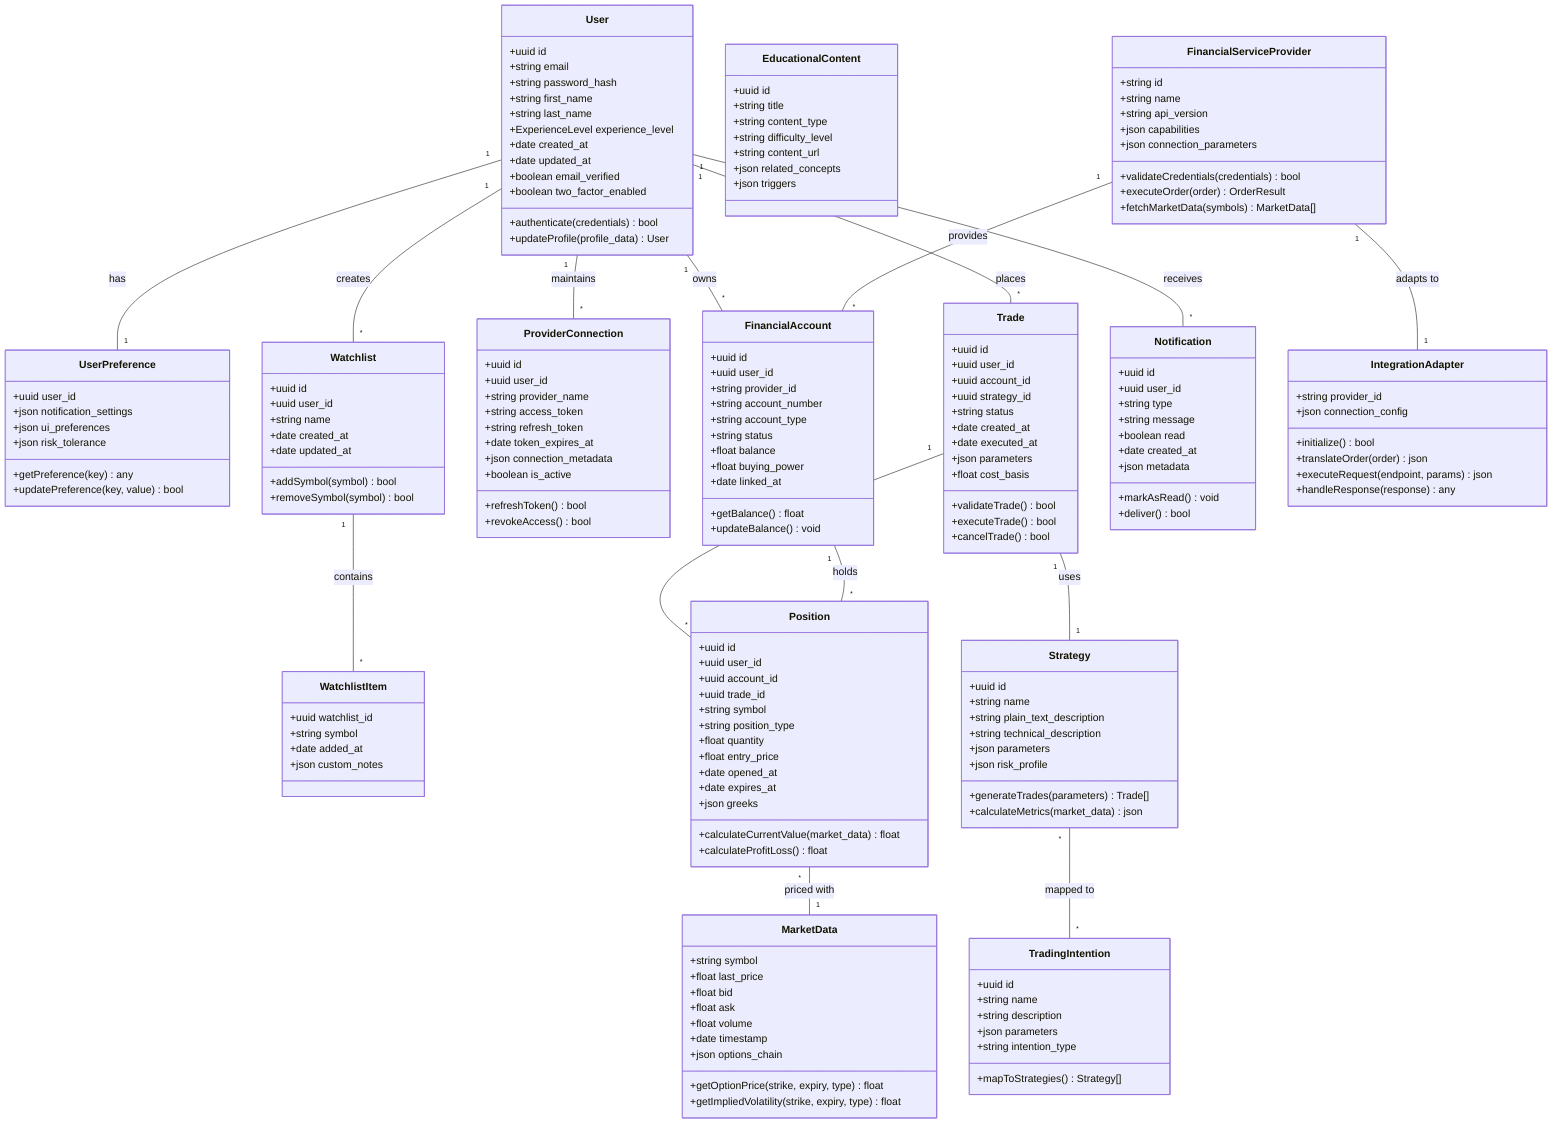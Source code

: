 classDiagram
    class User {
        +uuid id
        +string email
        +string password_hash
        +string first_name
        +string last_name
        +ExperienceLevel experience_level
        +date created_at
        +date updated_at
        +boolean email_verified
        +boolean two_factor_enabled
        +authenticate(credentials) bool
        +updateProfile(profile_data) User
    }

    class UserPreference {
        +uuid user_id
        +json notification_settings
        +json ui_preferences
        +json risk_tolerance
        +getPreference(key) any
        +updatePreference(key, value) bool
    }

    class FinancialAccount {
        +uuid id
        +uuid user_id
        +string provider_id
        +string account_number
        +string account_type
        +string status
        +float balance
        +float buying_power
        +date linked_at
        +getBalance() float
        +updateBalance() void
    }

    class ProviderConnection {
        +uuid id
        +uuid user_id
        +string provider_name
        +string access_token
        +string refresh_token
        +date token_expires_at
        +json connection_metadata
        +boolean is_active
        +refreshToken() bool
        +revokeAccess() bool
    }

    class Watchlist {
        +uuid id
        +uuid user_id
        +string name
        +date created_at
        +date updated_at
        +addSymbol(symbol) bool
        +removeSymbol(symbol) bool
    }

    class WatchlistItem {
        +uuid watchlist_id
        +string symbol
        +date added_at
        +json custom_notes
    }

    class TradingIntention {
        +uuid id
        +string name
        +string description
        +json parameters
        +string intention_type
        +mapToStrategies() Strategy[]
    }

    class Strategy {
        +uuid id
        +string name
        +string plain_text_description
        +string technical_description
        +json parameters
        +json risk_profile
        +generateTrades(parameters) Trade[]
        +calculateMetrics(market_data) json
    }

    class Trade {
        +uuid id
        +uuid user_id
        +uuid account_id
        +uuid strategy_id
        +string status
        +date created_at
        +date executed_at
        +json parameters
        +float cost_basis
        +validateTrade() bool
        +executeTrade() bool
        +cancelTrade() bool
    }

    class Position {
        +uuid id
        +uuid user_id
        +uuid account_id
        +uuid trade_id
        +string symbol
        +string position_type
        +float quantity
        +float entry_price
        +date opened_at
        +date expires_at
        +json greeks
        +calculateCurrentValue(market_data) float
        +calculateProfitLoss() float
    }

    class MarketData {
        +string symbol
        +float last_price
        +float bid
        +float ask
        +float volume
        +date timestamp
        +json options_chain
        +getOptionPrice(strike, expiry, type) float
        +getImpliedVolatility(strike, expiry, type) float
    }

    class EducationalContent {
        +uuid id
        +string title
        +string content_type
        +string difficulty_level
        +string content_url
        +json related_concepts
        +json triggers
    }

    class Notification {
        +uuid id
        +uuid user_id
        +string type
        +string message
        +boolean read
        +date created_at
        +json metadata
        +markAsRead() void
        +deliver() bool
    }

    class FinancialServiceProvider {
        +string id
        +string name
        +string api_version
        +json capabilities
        +json connection_parameters
        +validateCredentials(credentials) bool
        +executeOrder(order) OrderResult
        +fetchMarketData(symbols) MarketData[]
    }

    class IntegrationAdapter {
        +string provider_id
        +json connection_config
        +initialize() bool
        +translateOrder(order) json
        +executeRequest(endpoint, params) json
        +handleResponse(response) any
    }

    User "1" -- "1" UserPreference: has
    User "1" -- "*" FinancialAccount: owns
    User "1" -- "*" ProviderConnection: maintains
    User "1" -- "*" Watchlist: creates
    Watchlist "1" -- "*" WatchlistItem: contains
    User "1" -- "*" Trade: places
    Trade "1" -- "1" Strategy: uses
    Trade "1" -- "*" Position: creates
    Strategy "*" -- "*" TradingIntention: mapped to
    FinancialAccount "1" -- "*" Position: holds
    Position "*" -- "1" MarketData: priced with
    User "1" -- "*" Notification: receives
    FinancialServiceProvider "1" -- "*" FinancialAccount: provides
    FinancialServiceProvider "1" -- "1" IntegrationAdapter: adapts to